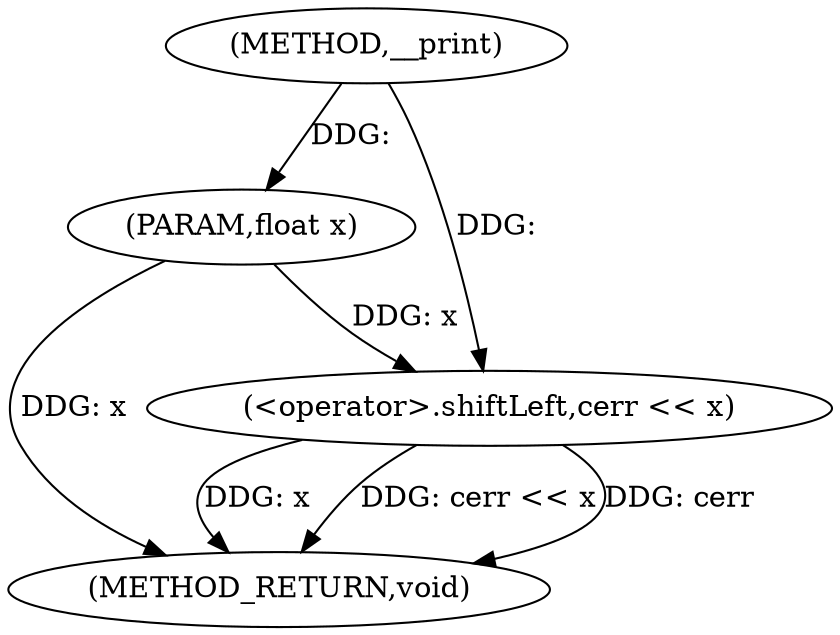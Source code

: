 digraph "__print" {  
"1000138" [label = "(METHOD,__print)" ]
"1000144" [label = "(METHOD_RETURN,void)" ]
"1000139" [label = "(PARAM,float x)" ]
"1000141" [label = "(<operator>.shiftLeft,cerr << x)" ]
  "1000139" -> "1000144"  [ label = "DDG: x"] 
  "1000141" -> "1000144"  [ label = "DDG: x"] 
  "1000141" -> "1000144"  [ label = "DDG: cerr << x"] 
  "1000141" -> "1000144"  [ label = "DDG: cerr"] 
  "1000138" -> "1000139"  [ label = "DDG: "] 
  "1000138" -> "1000141"  [ label = "DDG: "] 
  "1000139" -> "1000141"  [ label = "DDG: x"] 
}

